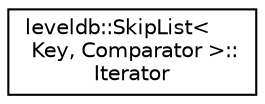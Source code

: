 digraph "Graphical Class Hierarchy"
{
  edge [fontname="Helvetica",fontsize="10",labelfontname="Helvetica",labelfontsize="10"];
  node [fontname="Helvetica",fontsize="10",shape=record];
  rankdir="LR";
  Node1 [label="leveldb::SkipList\<\l Key, Comparator \>::\lIterator",height=0.2,width=0.4,color="black", fillcolor="white", style="filled",URL="$classleveldb_1_1_skip_list_1_1_iterator.html"];
}
